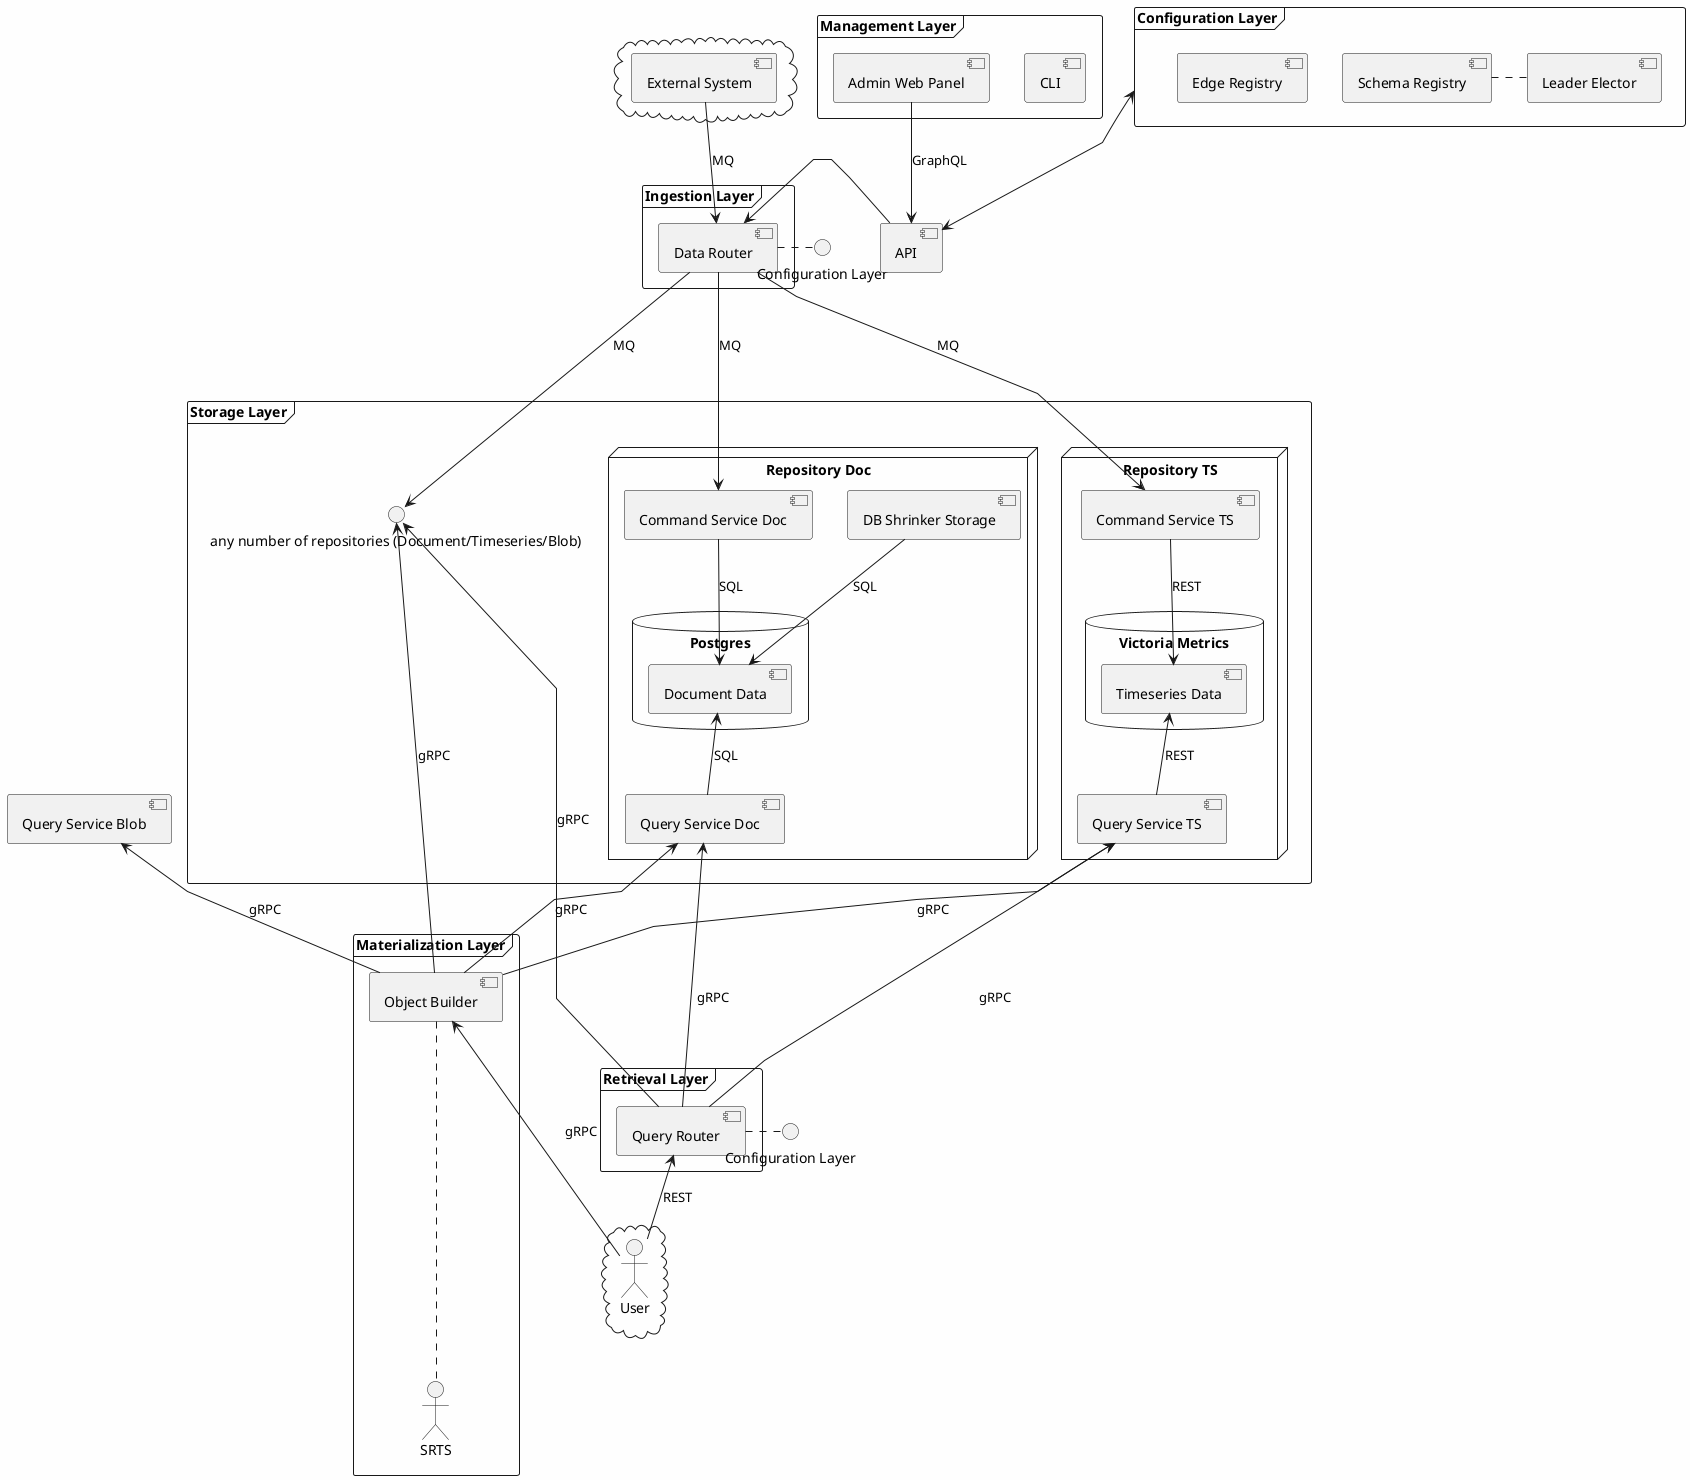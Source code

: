 @startuml
skinparam linetype polyline
skinparam backgroundColor #FEFEFE
skinparam transparent false

interface "Configuration Layer" as ConfIn
interface "Configuration Layer" as ConfOut

cloud {
  [External System]
}

frame "Management Layer" {
    [CLI]
    [Admin Web Panel]
}

[API] <-up-> [Configuration Layer]

frame "Ingestion Layer" {
  API -left--> [Data Router]
  [Data Router] -left--. ConfIn
}

frame "Configuration Layer" {
  [Schema Registry]
  [Leader Elector] -left--. [Schema Registry]
  [Edge Registry]
}

frame "Storage Layer" {
    node "Repository Doc" {
      [Command Service Doc]

      database "Postgres" {
        [Document Data]
      }

      [DB Shrinker Storage]

      [Query Service Doc]
    }

    node "Repository TS" {
      [Command Service TS]

      database "Victoria Metrics" {
        [Timeseries Data]
      }

      [Query Service TS]
    }


    () "any number of repositories (Document/Timeseries/Blob)" as ANY
}

frame "Materialization Layer" {
    [Object Builder] -down--. SRTS
}

frame "Retrieval Layer" {
  [Query Router] -right-. ConfOut
}

cloud {
  actor User
}

[Admin Web Panel] -down-> [API] : GraphQL
[External System] -down-> [Data Router] : MQ
[Data Router] -down--> [Command Service Doc] : MQ
[Data Router] -down-> [Command Service TS] : MQ
[Data Router] -down-> ANY : MQ
[Command Service Doc] -down-> [Document Data] : SQL
[Command Service TS] -down-> [Timeseries Data] : REST
[DB Shrinker Storage] -down-> [Document Data] : SQL
[Query Service Doc] -up-> [Document Data] : SQL
[Query Service TS] -up-> [Timeseries Data] : REST
[Query Router] -up--> [Query Service Doc] : gRPC
[Query Router] -up-> [Query Service TS] : gRPC
[Query Router] -up-> ANY : gRPC
[Object Builder] -up-> [Query Service Doc]: gRPC
[Object Builder] -up-> [Query Service TS]: gRPC
[Object Builder] -up-> [Query Service Blob]: gRPC
[Object Builder] -up-> ANY : gRPC
User -up-> [Query Router] : REST
User -up-> [Object Builder]: gRPC
@enduml
